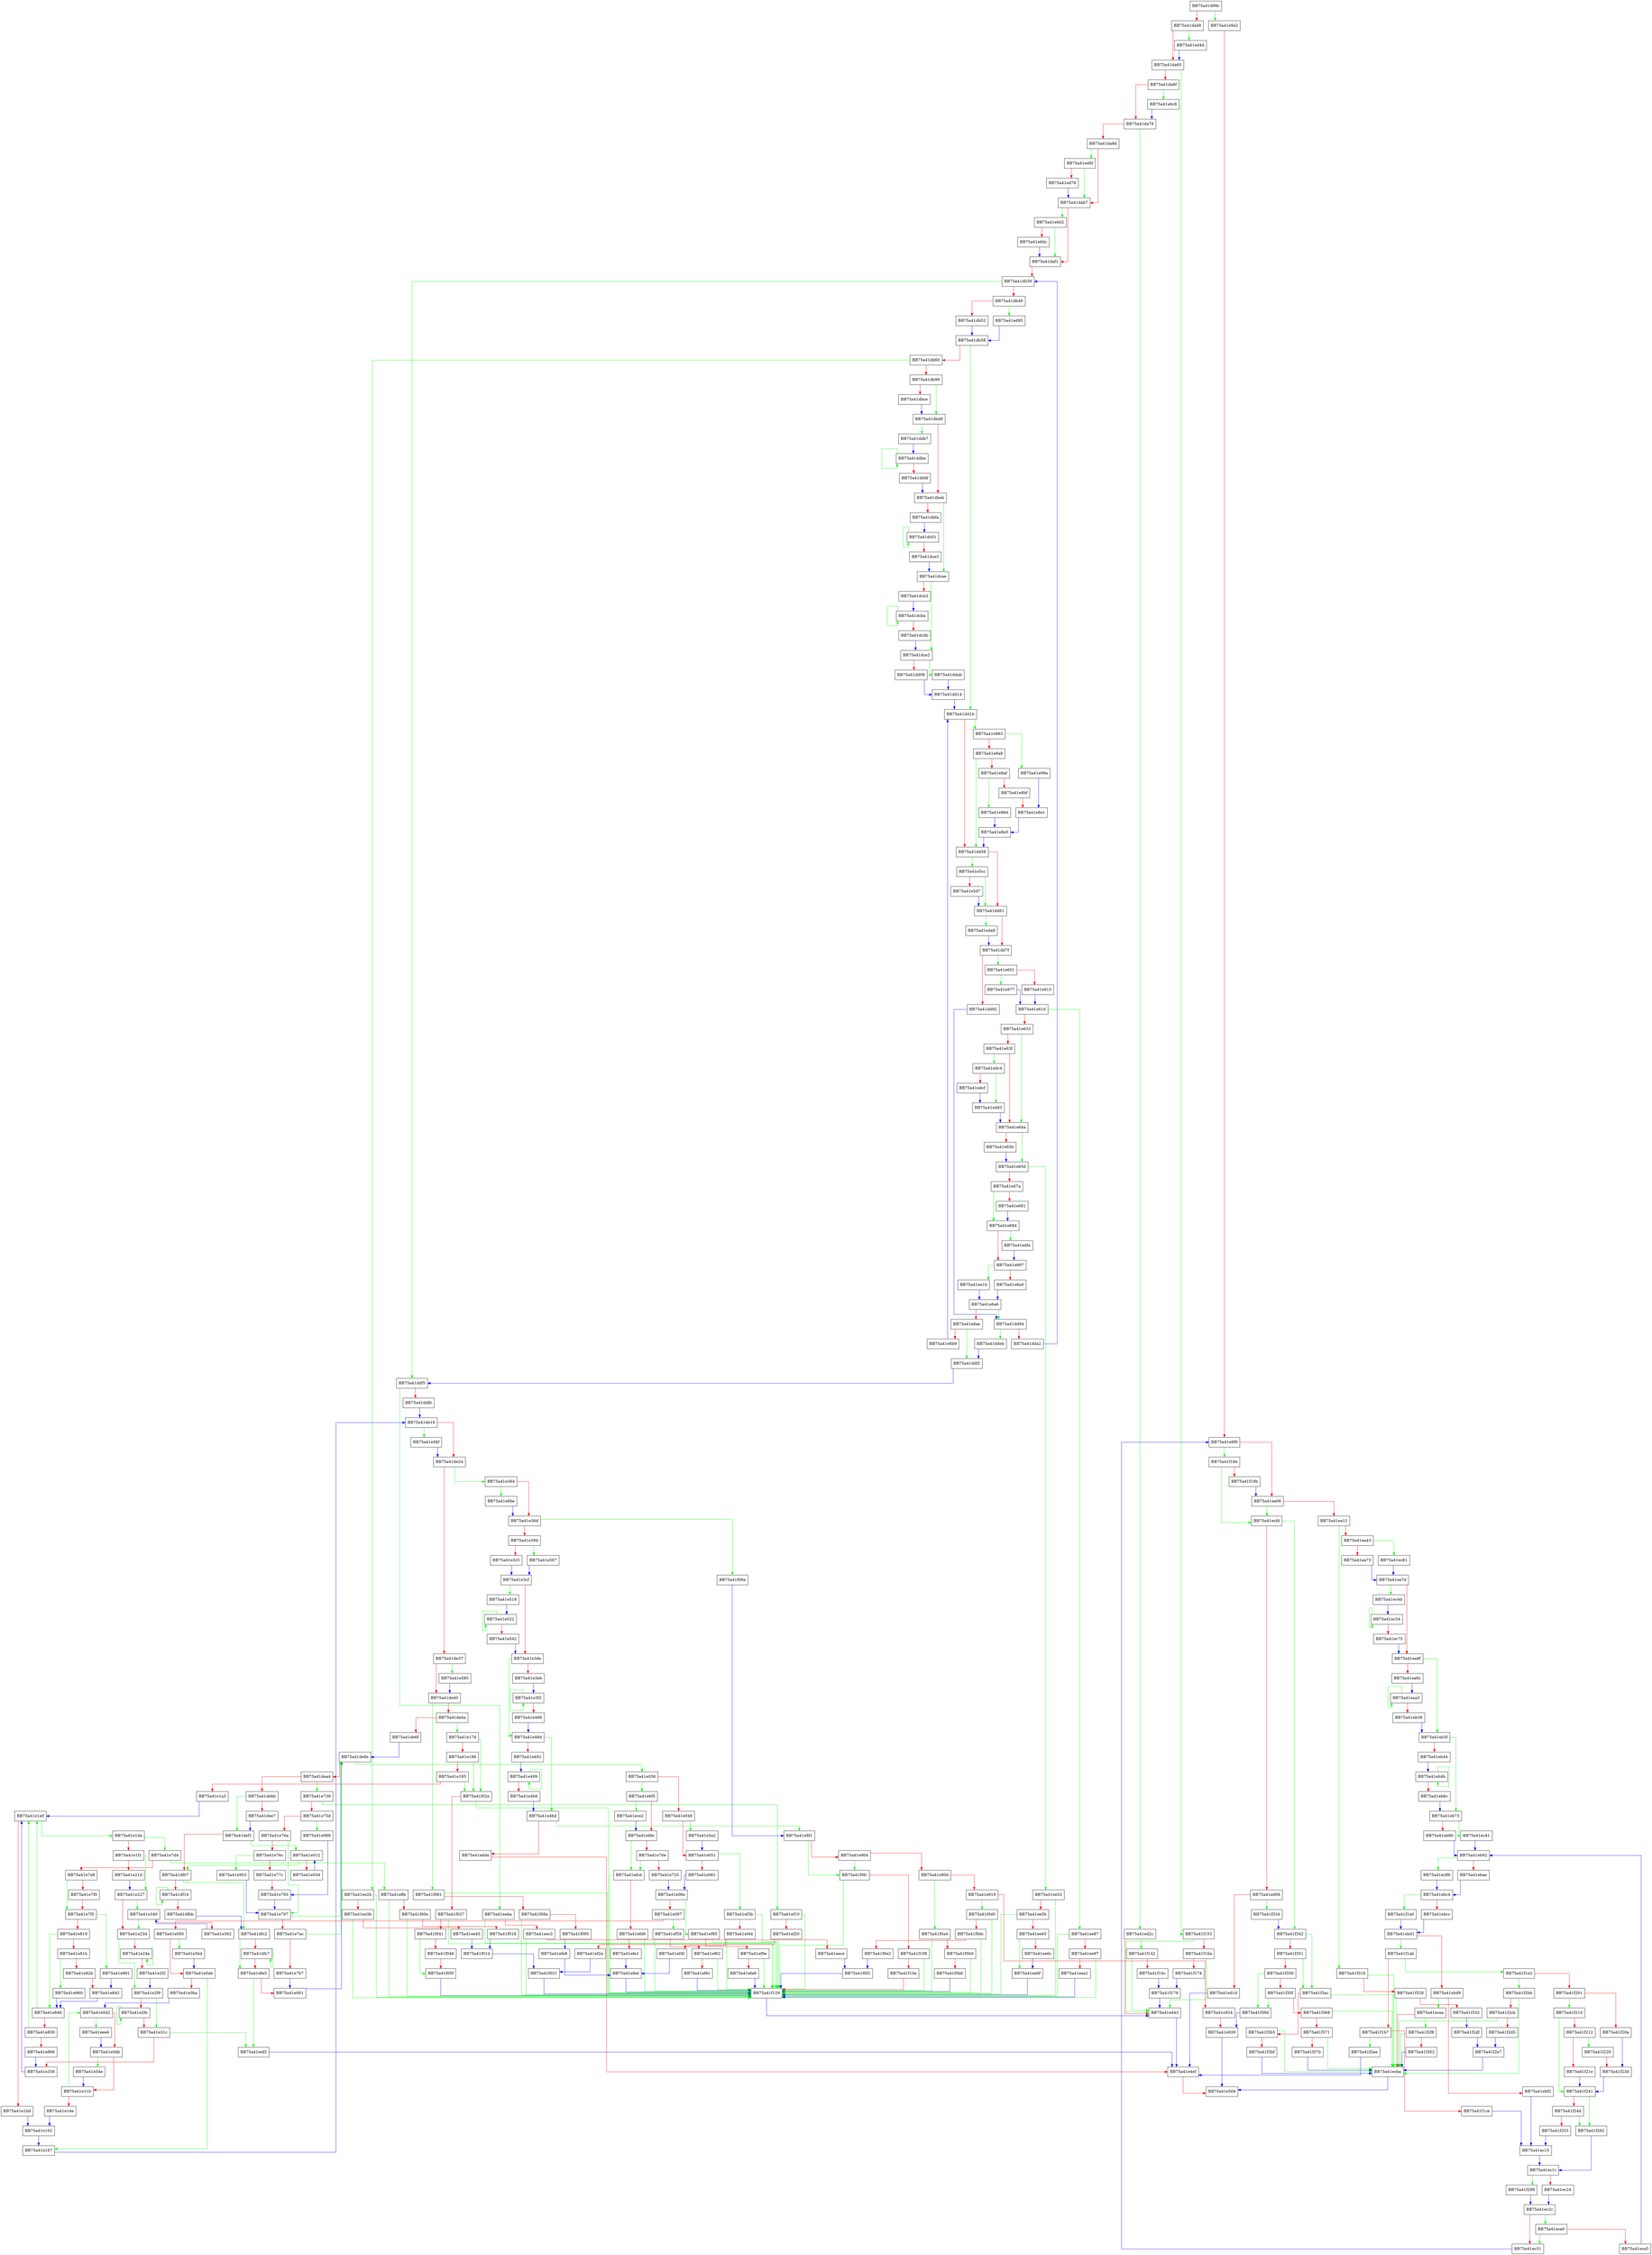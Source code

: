 digraph ConsumeInputCompressed {
  node [shape="box"];
  graph [splines=ortho];
  BB75a41d99c -> BB75a41e9a2 [color="green"];
  BB75a41d99c -> BB75a41da48 [color="red"];
  BB75a41da48 -> BB75a41ed4d [color="green"];
  BB75a41da48 -> BB75a41da65 [color="red"];
  BB75a41da65 -> BB75a41f153 [color="green"];
  BB75a41da65 -> BB75a41da6f [color="red"];
  BB75a41da6f -> BB75a41e6c8 [color="green"];
  BB75a41da6f -> BB75a41da78 [color="red"];
  BB75a41da78 -> BB75a41ed2c [color="green"];
  BB75a41da78 -> BB75a41da8d [color="red"];
  BB75a41da8d -> BB75a41ed6f [color="green"];
  BB75a41da8d -> BB75a41dab7 [color="red"];
  BB75a41dab7 -> BB75a41e6d2 [color="green"];
  BB75a41dab7 -> BB75a41daf1 [color="red"];
  BB75a41daf1 -> BB75a41db39 [color="red"];
  BB75a41db39 -> BB75a41ddf5 [color="green"];
  BB75a41db39 -> BB75a41db49 [color="red"];
  BB75a41db49 -> BB75a41ed95 [color="green"];
  BB75a41db49 -> BB75a41db52 [color="red"];
  BB75a41db52 -> BB75a41db58 [color="blue"];
  BB75a41db58 -> BB75a41dd1b [color="green"];
  BB75a41db58 -> BB75a41db60 [color="red"];
  BB75a41db60 -> BB75a41ee2b [color="green"];
  BB75a41db60 -> BB75a41db99 [color="red"];
  BB75a41db99 -> BB75a41dbd8 [color="green"];
  BB75a41db99 -> BB75a41dbce [color="red"];
  BB75a41dbce -> BB75a41dbd8 [color="blue"];
  BB75a41dbd8 -> BB75a41ddb7 [color="green"];
  BB75a41dbd8 -> BB75a41dbeb [color="red"];
  BB75a41dbeb -> BB75a41dcae [color="green"];
  BB75a41dbeb -> BB75a41dbfa [color="red"];
  BB75a41dbfa -> BB75a41dc01 [color="blue"];
  BB75a41dc01 -> BB75a41dc01 [color="green"];
  BB75a41dc01 -> BB75a41dca3 [color="red"];
  BB75a41dca3 -> BB75a41dcae [color="blue"];
  BB75a41dcae -> BB75a41dce2 [color="green"];
  BB75a41dcae -> BB75a41dcb3 [color="red"];
  BB75a41dcb3 -> BB75a41dcba [color="blue"];
  BB75a41dcba -> BB75a41dcba [color="green"];
  BB75a41dcba -> BB75a41dcdb [color="red"];
  BB75a41dcdb -> BB75a41dce2 [color="blue"];
  BB75a41dce2 -> BB75a41ddab [color="green"];
  BB75a41dce2 -> BB75a41dd08 [color="red"];
  BB75a41dd08 -> BB75a41dd14 [color="blue"];
  BB75a41dd14 -> BB75a41dd1b [color="blue"];
  BB75a41dd1b -> BB75a41e883 [color="green"];
  BB75a41dd1b -> BB75a41dd58 [color="red"];
  BB75a41dd58 -> BB75a41e5cc [color="green"];
  BB75a41dd58 -> BB75a41dd61 [color="red"];
  BB75a41dd61 -> BB75a41eda9 [color="green"];
  BB75a41dd61 -> BB75a41dd7f [color="red"];
  BB75a41dd7f -> BB75a41e601 [color="green"];
  BB75a41dd7f -> BB75a41dd92 [color="red"];
  BB75a41dd92 -> BB75a41dd94 [color="blue"];
  BB75a41dd94 -> BB75a41ddeb [color="green"];
  BB75a41dd94 -> BB75a41dda2 [color="red"];
  BB75a41dda2 -> BB75a41db39 [color="blue"];
  BB75a41ddab -> BB75a41dd14 [color="blue"];
  BB75a41ddb7 -> BB75a41ddbe [color="blue"];
  BB75a41ddbe -> BB75a41ddbe [color="green"];
  BB75a41ddbe -> BB75a41dddf [color="red"];
  BB75a41dddf -> BB75a41dbeb [color="blue"];
  BB75a41ddeb -> BB75a41ddf2 [color="blue"];
  BB75a41ddf2 -> BB75a41ddf5 [color="blue"];
  BB75a41ddf5 -> BB75a41eeba [color="green"];
  BB75a41ddf5 -> BB75a41ddfb [color="red"];
  BB75a41ddfb -> BB75a41de16 [color="blue"];
  BB75a41de16 -> BB75a41e56f [color="green"];
  BB75a41de16 -> BB75a41de24 [color="red"];
  BB75a41de24 -> BB75a41e364 [color="green"];
  BB75a41de24 -> BB75a41de37 [color="red"];
  BB75a41de37 -> BB75a41e585 [color="green"];
  BB75a41de37 -> BB75a41de40 [color="red"];
  BB75a41de40 -> BB75a41f081 [color="green"];
  BB75a41de40 -> BB75a41de4a [color="red"];
  BB75a41de4a -> BB75a41e17d [color="green"];
  BB75a41de4a -> BB75a41de6f [color="red"];
  BB75a41de6f -> BB75a41de8e [color="blue"];
  BB75a41de8e -> BB75a41e036 [color="green"];
  BB75a41de8e -> BB75a41dea4 [color="red"];
  BB75a41dea4 -> BB75a41e739 [color="green"];
  BB75a41dea4 -> BB75a41debb [color="red"];
  BB75a41debb -> BB75a41def1 [color="green"];
  BB75a41debb -> BB75a41dee7 [color="red"];
  BB75a41dee7 -> BB75a41def1 [color="blue"];
  BB75a41def1 -> BB75a41e012 [color="green"];
  BB75a41def1 -> BB75a41df07 [color="red"];
  BB75a41df07 -> BB75a41dfc2 [color="green"];
  BB75a41df07 -> BB75a41df14 [color="red"];
  BB75a41df14 -> BB75a41df14 [color="green"];
  BB75a41df14 -> BB75a41dfbb [color="red"];
  BB75a41dfbb -> BB75a41dfc2 [color="blue"];
  BB75a41dfc2 -> BB75a41dfe5 [color="green"];
  BB75a41dfc2 -> BB75a41dfc7 [color="red"];
  BB75a41dfc7 -> BB75a41dfc7 [color="green"];
  BB75a41dfc7 -> BB75a41dfe5 [color="red"];
  BB75a41dfe5 -> BB75a41eef3 [color="green"];
  BB75a41dfe5 -> BB75a41e001 [color="red"];
  BB75a41e001 -> BB75a41de8e [color="blue"];
  BB75a41e012 -> BB75a41df07 [color="green"];
  BB75a41e012 -> BB75a41e034 [color="red"];
  BB75a41e034 -> BB75a41e012 [color="blue"];
  BB75a41e036 -> BB75a41e6f5 [color="green"];
  BB75a41e036 -> BB75a41e048 [color="red"];
  BB75a41e048 -> BB75a41e5a2 [color="green"];
  BB75a41e048 -> BB75a41e051 [color="red"];
  BB75a41e051 -> BB75a41ef3b [color="green"];
  BB75a41e051 -> BB75a41e061 [color="red"];
  BB75a41e061 -> BB75a41e06e [color="blue"];
  BB75a41e06e -> BB75a41ef95 [color="green"];
  BB75a41e06e -> BB75a41e087 [color="red"];
  BB75a41e087 -> BB75a41ef59 [color="green"];
  BB75a41e087 -> BB75a41e095 [color="red"];
  BB75a41e095 -> BB75a41e5bd [color="green"];
  BB75a41e095 -> BB75a41e0ab [color="red"];
  BB75a41e0ab -> BB75a41e167 [color="green"];
  BB75a41e0ab -> BB75a41e0ba [color="red"];
  BB75a41e0ba -> BB75a41e0d2 [color="blue"];
  BB75a41e0d2 -> BB75a41eee4 [color="green"];
  BB75a41e0d2 -> BB75a41e0db [color="red"];
  BB75a41e0db -> BB75a41e54e [color="green"];
  BB75a41e0db -> BB75a41e11b [color="red"];
  BB75a41e11b -> BB75a41e0d2 [color="green"];
  BB75a41e11b -> BB75a41e14e [color="red"];
  BB75a41e14e -> BB75a41e162 [color="blue"];
  BB75a41e162 -> BB75a41e167 [color="blue"];
  BB75a41e167 -> BB75a41de16 [color="blue"];
  BB75a41e17d -> BB75a41f02e [color="green"];
  BB75a41e17d -> BB75a41e186 [color="red"];
  BB75a41e186 -> BB75a41f02e [color="green"];
  BB75a41e186 -> BB75a41e195 [color="red"];
  BB75a41e195 -> BB75a41f02e [color="green"];
  BB75a41e195 -> BB75a41e1a3 [color="red"];
  BB75a41e1a3 -> BB75a41e1a9 [color="blue"];
  BB75a41e1a9 -> BB75a41e1da [color="green"];
  BB75a41e1a9 -> BB75a41e1bd [color="red"];
  BB75a41e1bd -> BB75a41e162 [color="blue"];
  BB75a41e1da -> BB75a41e7d4 [color="green"];
  BB75a41e1da -> BB75a41e1f1 [color="red"];
  BB75a41e1f1 -> BB75a41e227 [color="green"];
  BB75a41e1f1 -> BB75a41e21d [color="red"];
  BB75a41e21d -> BB75a41e227 [color="blue"];
  BB75a41e227 -> BB75a41e340 [color="green"];
  BB75a41e227 -> BB75a41e23d [color="red"];
  BB75a41e23d -> BB75a41e2f9 [color="green"];
  BB75a41e23d -> BB75a41e24a [color="red"];
  BB75a41e24a -> BB75a41e24a [color="green"];
  BB75a41e24a -> BB75a41e2f2 [color="red"];
  BB75a41e2f2 -> BB75a41e2f9 [color="blue"];
  BB75a41e2f9 -> BB75a41e31c [color="green"];
  BB75a41e2f9 -> BB75a41e2fe [color="red"];
  BB75a41e2fe -> BB75a41e2fe [color="green"];
  BB75a41e2fe -> BB75a41e31c [color="red"];
  BB75a41e31c -> BB75a41eef3 [color="green"];
  BB75a41e31c -> BB75a41e338 [color="red"];
  BB75a41e338 -> BB75a41e1a9 [color="blue"];
  BB75a41e340 -> BB75a41e23d [color="green"];
  BB75a41e340 -> BB75a41e362 [color="red"];
  BB75a41e362 -> BB75a41e340 [color="blue"];
  BB75a41e364 -> BB75a41e6be [color="green"];
  BB75a41e364 -> BB75a41e36d [color="red"];
  BB75a41e36d -> BB75a41f09a [color="green"];
  BB75a41e36d -> BB75a41e394 [color="red"];
  BB75a41e394 -> BB75a41e567 [color="green"];
  BB75a41e394 -> BB75a41e3c5 [color="red"];
  BB75a41e3c5 -> BB75a41e3cf [color="blue"];
  BB75a41e3cf -> BB75a41e518 [color="green"];
  BB75a41e3cf -> BB75a41e3de [color="red"];
  BB75a41e3de -> BB75a41e48d [color="green"];
  BB75a41e3de -> BB75a41e3eb [color="red"];
  BB75a41e3eb -> BB75a41e3f2 [color="blue"];
  BB75a41e3f2 -> BB75a41e3f2 [color="green"];
  BB75a41e3f2 -> BB75a41e486 [color="red"];
  BB75a41e486 -> BB75a41e48d [color="blue"];
  BB75a41e48d -> BB75a41e4bd [color="green"];
  BB75a41e48d -> BB75a41e492 [color="red"];
  BB75a41e492 -> BB75a41e499 [color="blue"];
  BB75a41e499 -> BB75a41e499 [color="green"];
  BB75a41e499 -> BB75a41e4b6 [color="red"];
  BB75a41e4b6 -> BB75a41e4bd [color="blue"];
  BB75a41e4bd -> BB75a41e8f1 [color="green"];
  BB75a41e4bd -> BB75a41e4da [color="red"];
  BB75a41e4da -> BB75a41e4ef [color="red"];
  BB75a41e4ef -> BB75a41e504 [color="red"];
  BB75a41e518 -> BB75a41e522 [color="blue"];
  BB75a41e522 -> BB75a41e522 [color="green"];
  BB75a41e522 -> BB75a41e542 [color="red"];
  BB75a41e542 -> BB75a41e3de [color="blue"];
  BB75a41e54e -> BB75a41e11b [color="blue"];
  BB75a41e567 -> BB75a41e3cf [color="blue"];
  BB75a41e56f -> BB75a41de24 [color="blue"];
  BB75a41e585 -> BB75a41de40 [color="blue"];
  BB75a41e5a2 -> BB75a41e051 [color="blue"];
  BB75a41e5bd -> BB75a41e0ab [color="blue"];
  BB75a41e5cc -> BB75a41dd61 [color="green"];
  BB75a41e5cc -> BB75a41e5d7 [color="red"];
  BB75a41e5d7 -> BB75a41dd61 [color="blue"];
  BB75a41e601 -> BB75a41e977 [color="green"];
  BB75a41e601 -> BB75a41e613 [color="red"];
  BB75a41e613 -> BB75a41e61d [color="blue"];
  BB75a41e61d -> BB75a41ee87 [color="green"];
  BB75a41e61d -> BB75a41e633 [color="red"];
  BB75a41e633 -> BB75a41e64a [color="green"];
  BB75a41e633 -> BB75a41e63f [color="red"];
  BB75a41e63f -> BB75a41edc4 [color="green"];
  BB75a41e63f -> BB75a41e64a [color="red"];
  BB75a41e64a -> BB75a41e65d [color="green"];
  BB75a41e64a -> BB75a41e65b [color="red"];
  BB75a41e65b -> BB75a41e65d [color="blue"];
  BB75a41e65d -> BB75a41ee52 [color="green"];
  BB75a41e65d -> BB75a41e67a [color="red"];
  BB75a41e67a -> BB75a41e684 [color="green"];
  BB75a41e67a -> BB75a41e681 [color="red"];
  BB75a41e681 -> BB75a41e684 [color="blue"];
  BB75a41e684 -> BB75a41edfa [color="green"];
  BB75a41e684 -> BB75a41e697 [color="red"];
  BB75a41e697 -> BB75a41ee1b [color="green"];
  BB75a41e697 -> BB75a41e6a0 [color="red"];
  BB75a41e6a0 -> BB75a41e6a6 [color="blue"];
  BB75a41e6a6 -> BB75a41dd94 [color="green"];
  BB75a41e6a6 -> BB75a41e6ae [color="red"];
  BB75a41e6ae -> BB75a41ddf2 [color="green"];
  BB75a41e6ae -> BB75a41e6b9 [color="red"];
  BB75a41e6b9 -> BB75a41dd1b [color="blue"];
  BB75a41e6be -> BB75a41e36d [color="blue"];
  BB75a41e6c8 -> BB75a41da78 [color="blue"];
  BB75a41e6d2 -> BB75a41daf1 [color="green"];
  BB75a41e6d2 -> BB75a41e6dc [color="red"];
  BB75a41e6dc -> BB75a41daf1 [color="blue"];
  BB75a41e6f5 -> BB75a41ece2 [color="green"];
  BB75a41e6f5 -> BB75a41e6fe [color="red"];
  BB75a41e6fe -> BB75a41efcd [color="green"];
  BB75a41e6fe -> BB75a41e70e [color="red"];
  BB75a41e70e -> BB75a41efcd [color="green"];
  BB75a41e70e -> BB75a41e725 [color="red"];
  BB75a41e725 -> BB75a41e06e [color="blue"];
  BB75a41e739 -> BB75a41ef10 [color="green"];
  BB75a41e739 -> BB75a41e75d [color="red"];
  BB75a41e75d -> BB75a41e988 [color="green"];
  BB75a41e75d -> BB75a41e76a [color="red"];
  BB75a41e76a -> BB75a41e797 [color="green"];
  BB75a41e76a -> BB75a41e76c [color="red"];
  BB75a41e76c -> BB75a41e953 [color="green"];
  BB75a41e76c -> BB75a41e77c [color="red"];
  BB75a41e77c -> BB75a41e793 [color="red"];
  BB75a41e793 -> BB75a41e797 [color="blue"];
  BB75a41e797 -> BB75a41de8e [color="green"];
  BB75a41e797 -> BB75a41e7ac [color="red"];
  BB75a41e7ac -> BB75a41de8e [color="green"];
  BB75a41e7ac -> BB75a41e7b7 [color="red"];
  BB75a41e7b7 -> BB75a41e001 [color="blue"];
  BB75a41e7d4 -> BB75a41effe [color="green"];
  BB75a41e7d4 -> BB75a41e7e8 [color="red"];
  BB75a41e7e8 -> BB75a41e7f5 [color="green"];
  BB75a41e7e8 -> BB75a41e7f0 [color="red"];
  BB75a41e7f0 -> BB75a41e7f5 [color="red"];
  BB75a41e7f5 -> BB75a41e991 [color="green"];
  BB75a41e7f5 -> BB75a41e819 [color="red"];
  BB75a41e819 -> BB75a41e846 [color="green"];
  BB75a41e819 -> BB75a41e81b [color="red"];
  BB75a41e81b -> BB75a41e960 [color="green"];
  BB75a41e81b -> BB75a41e82b [color="red"];
  BB75a41e82b -> BB75a41e842 [color="red"];
  BB75a41e842 -> BB75a41e846 [color="blue"];
  BB75a41e846 -> BB75a41e1a9 [color="green"];
  BB75a41e846 -> BB75a41e859 [color="red"];
  BB75a41e859 -> BB75a41e1a9 [color="green"];
  BB75a41e859 -> BB75a41e866 [color="red"];
  BB75a41e866 -> BB75a41e338 [color="blue"];
  BB75a41e883 -> BB75a41e99a [color="green"];
  BB75a41e883 -> BB75a41e8a9 [color="red"];
  BB75a41e8a9 -> BB75a41dd58 [color="green"];
  BB75a41e8a9 -> BB75a41e8af [color="red"];
  BB75a41e8af -> BB75a41e96d [color="green"];
  BB75a41e8af -> BB75a41e8bf [color="red"];
  BB75a41e8bf -> BB75a41e8e1 [color="red"];
  BB75a41e8e1 -> BB75a41e8e5 [color="blue"];
  BB75a41e8e5 -> BB75a41dd58 [color="blue"];
  BB75a41e8f1 -> BB75a41f0fc [color="green"];
  BB75a41e8f1 -> BB75a41e904 [color="red"];
  BB75a41e904 -> BB75a41f0fc [color="green"];
  BB75a41e904 -> BB75a41e90d [color="red"];
  BB75a41e90d -> BB75a41f0a4 [color="green"];
  BB75a41e90d -> BB75a41e919 [color="red"];
  BB75a41e919 -> BB75a41f0d0 [color="green"];
  BB75a41e919 -> BB75a41e924 [color="red"];
  BB75a41e924 -> BB75a41e939 [color="red"];
  BB75a41e939 -> BB75a41e504 [color="blue"];
  BB75a41e953 -> BB75a41e797 [color="blue"];
  BB75a41e960 -> BB75a41e846 [color="blue"];
  BB75a41e96d -> BB75a41e8e5 [color="blue"];
  BB75a41e977 -> BB75a41e61d [color="blue"];
  BB75a41e988 -> BB75a41e793 [color="blue"];
  BB75a41e991 -> BB75a41e842 [color="blue"];
  BB75a41e99a -> BB75a41e8e1 [color="blue"];
  BB75a41e9a2 -> BB75a41e9f9 [color="red"];
  BB75a41e9f9 -> BB75a41f18e [color="green"];
  BB75a41e9f9 -> BB75a41ea06 [color="red"];
  BB75a41ea06 -> BB75a41ecfd [color="green"];
  BB75a41ea06 -> BB75a41ea11 [color="red"];
  BB75a41ea11 -> BB75a41f318 [color="green"];
  BB75a41ea11 -> BB75a41ea43 [color="red"];
  BB75a41ea43 -> BB75a41ec81 [color="green"];
  BB75a41ea43 -> BB75a41ea73 [color="red"];
  BB75a41ea73 -> BB75a41ea7d [color="blue"];
  BB75a41ea7d -> BB75a41ec4d [color="green"];
  BB75a41ea7d -> BB75a41ea8f [color="red"];
  BB75a41ea8f -> BB75a41eb3f [color="green"];
  BB75a41ea8f -> BB75a41ea9c [color="red"];
  BB75a41ea9c -> BB75a41eaa3 [color="blue"];
  BB75a41eaa3 -> BB75a41eaa3 [color="green"];
  BB75a41eaa3 -> BB75a41eb38 [color="red"];
  BB75a41eb38 -> BB75a41eb3f [color="blue"];
  BB75a41eb3f -> BB75a41eb73 [color="green"];
  BB75a41eb3f -> BB75a41eb44 [color="red"];
  BB75a41eb44 -> BB75a41eb4b [color="blue"];
  BB75a41eb4b -> BB75a41eb4b [color="green"];
  BB75a41eb4b -> BB75a41eb6c [color="red"];
  BB75a41eb6c -> BB75a41eb73 [color="blue"];
  BB75a41eb73 -> BB75a41ec41 [color="green"];
  BB75a41eb73 -> BB75a41eb86 [color="red"];
  BB75a41eb86 -> BB75a41eb92 [color="blue"];
  BB75a41eb92 -> BB75a41ec89 [color="green"];
  BB75a41eb92 -> BB75a41ebae [color="red"];
  BB75a41ebae -> BB75a41ebc4 [color="blue"];
  BB75a41ebc4 -> BB75a41f1a0 [color="green"];
  BB75a41ebc4 -> BB75a41ebcc [color="red"];
  BB75a41ebcc -> BB75a41ebd1 [color="blue"];
  BB75a41ebd1 -> BB75a41f1ab [color="green"];
  BB75a41ebd1 -> BB75a41ebd9 [color="red"];
  BB75a41ebd9 -> BB75a41ecaa [color="green"];
  BB75a41ebd9 -> BB75a41ebf2 [color="red"];
  BB75a41ebf2 -> BB75a41ec15 [color="blue"];
  BB75a41ec15 -> BB75a41ec1c [color="blue"];
  BB75a41ec1c -> BB75a41f299 [color="green"];
  BB75a41ec1c -> BB75a41ec24 [color="red"];
  BB75a41ec24 -> BB75a41ec2c [color="blue"];
  BB75a41ec2c -> BB75a41eca0 [color="green"];
  BB75a41ec2c -> BB75a41ec31 [color="red"];
  BB75a41ec31 -> BB75a41e9f9 [color="blue"];
  BB75a41ec41 -> BB75a41eb92 [color="blue"];
  BB75a41ec4d -> BB75a41ec54 [color="blue"];
  BB75a41ec54 -> BB75a41ec54 [color="green"];
  BB75a41ec54 -> BB75a41ec75 [color="red"];
  BB75a41ec75 -> BB75a41ea8f [color="blue"];
  BB75a41ec81 -> BB75a41ea7d [color="blue"];
  BB75a41ec89 -> BB75a41ebc4 [color="blue"];
  BB75a41eca0 -> BB75a41ec31 [color="green"];
  BB75a41eca0 -> BB75a41eca5 [color="red"];
  BB75a41eca5 -> BB75a41eb92 [color="blue"];
  BB75a41ecaa -> BB75a41f2f8 [color="green"];
  BB75a41ecaa -> BB75a41ecba [color="red"];
  BB75a41ecba -> BB75a41e504 [color="blue"];
  BB75a41ece2 -> BB75a41e6fe [color="blue"];
  BB75a41ecfd -> BB75a41f342 [color="green"];
  BB75a41ecfd -> BB75a41ed08 [color="red"];
  BB75a41ed08 -> BB75a41f334 [color="green"];
  BB75a41ed08 -> BB75a41ed1d [color="red"];
  BB75a41ed1d -> BB75a41e4ef [color="blue"];
  BB75a41ed2c -> BB75a41f142 [color="green"];
  BB75a41ed2c -> BB75a41ed43 [color="red"];
  BB75a41ed43 -> BB75a41e4ef [color="blue"];
  BB75a41ed4d -> BB75a41da65 [color="blue"];
  BB75a41ed6f -> BB75a41dab7 [color="green"];
  BB75a41ed6f -> BB75a41ed78 [color="red"];
  BB75a41ed78 -> BB75a41dab7 [color="blue"];
  BB75a41ed95 -> BB75a41db58 [color="blue"];
  BB75a41eda9 -> BB75a41dd7f [color="blue"];
  BB75a41edc4 -> BB75a41edd3 [color="green"];
  BB75a41edc4 -> BB75a41edcf [color="red"];
  BB75a41edcf -> BB75a41edd3 [color="blue"];
  BB75a41edd3 -> BB75a41e64a [color="blue"];
  BB75a41edfa -> BB75a41e697 [color="blue"];
  BB75a41ee1b -> BB75a41e6a6 [color="blue"];
  BB75a41ee2b -> BB75a41f129 [color="green"];
  BB75a41ee2b -> BB75a41ee3b [color="red"];
  BB75a41ee3b -> BB75a41f129 [color="green"];
  BB75a41ee3b -> BB75a41ee45 [color="red"];
  BB75a41ee45 -> BB75a41f01d [color="blue"];
  BB75a41ee52 -> BB75a41f129 [color="green"];
  BB75a41ee52 -> BB75a41ee5b [color="red"];
  BB75a41ee5b -> BB75a41f129 [color="green"];
  BB75a41ee5b -> BB75a41ee65 [color="red"];
  BB75a41ee65 -> BB75a41ee6f [color="green"];
  BB75a41ee65 -> BB75a41ee6c [color="red"];
  BB75a41ee6c -> BB75a41ee6f [color="blue"];
  BB75a41ee6f -> BB75a41f129 [color="blue"];
  BB75a41ee87 -> BB75a41f129 [color="green"];
  BB75a41ee87 -> BB75a41ee97 [color="red"];
  BB75a41ee97 -> BB75a41f129 [color="green"];
  BB75a41ee97 -> BB75a41eea1 [color="red"];
  BB75a41eea1 -> BB75a41f129 [color="blue"];
  BB75a41eeba -> BB75a41f129 [color="green"];
  BB75a41eeba -> BB75a41eec3 [color="red"];
  BB75a41eec3 -> BB75a41f129 [color="green"];
  BB75a41eec3 -> BB75a41eece [color="red"];
  BB75a41eece -> BB75a41f0f2 [color="blue"];
  BB75a41eee4 -> BB75a41e0db [color="blue"];
  BB75a41eef3 -> BB75a41e4ef [color="blue"];
  BB75a41ef10 -> BB75a41f129 [color="green"];
  BB75a41ef10 -> BB75a41ef20 [color="red"];
  BB75a41ef20 -> BB75a41f129 [color="green"];
  BB75a41ef20 -> BB75a41ef2a [color="red"];
  BB75a41ef2a -> BB75a41f021 [color="blue"];
  BB75a41ef3b -> BB75a41f129 [color="green"];
  BB75a41ef3b -> BB75a41ef44 [color="red"];
  BB75a41ef44 -> BB75a41f129 [color="green"];
  BB75a41ef44 -> BB75a41ef4f [color="red"];
  BB75a41ef4f -> BB75a41efed [color="blue"];
  BB75a41ef59 -> BB75a41f129 [color="green"];
  BB75a41ef59 -> BB75a41ef62 [color="red"];
  BB75a41ef62 -> BB75a41f129 [color="green"];
  BB75a41ef62 -> BB75a41ef6c [color="red"];
  BB75a41ef6c -> BB75a41f129 [color="blue"];
  BB75a41ef95 -> BB75a41f129 [color="green"];
  BB75a41ef95 -> BB75a41ef9e [color="red"];
  BB75a41ef9e -> BB75a41f129 [color="green"];
  BB75a41ef9e -> BB75a41efa8 [color="red"];
  BB75a41efa8 -> BB75a41f129 [color="blue"];
  BB75a41efcd -> BB75a41f129 [color="green"];
  BB75a41efcd -> BB75a41efd6 [color="red"];
  BB75a41efd6 -> BB75a41f129 [color="green"];
  BB75a41efd6 -> BB75a41efe1 [color="red"];
  BB75a41efe1 -> BB75a41efed [color="blue"];
  BB75a41efe8 -> BB75a41efed [color="blue"];
  BB75a41efed -> BB75a41f129 [color="blue"];
  BB75a41effe -> BB75a41f129 [color="green"];
  BB75a41effe -> BB75a41f00e [color="red"];
  BB75a41f00e -> BB75a41f129 [color="green"];
  BB75a41f00e -> BB75a41f018 [color="red"];
  BB75a41f018 -> BB75a41f01d [color="blue"];
  BB75a41f01d -> BB75a41f021 [color="blue"];
  BB75a41f021 -> BB75a41f129 [color="blue"];
  BB75a41f02e -> BB75a41f129 [color="green"];
  BB75a41f02e -> BB75a41f037 [color="red"];
  BB75a41f037 -> BB75a41f129 [color="green"];
  BB75a41f037 -> BB75a41f041 [color="red"];
  BB75a41f041 -> BB75a41f05f [color="green"];
  BB75a41f041 -> BB75a41f046 [color="red"];
  BB75a41f046 -> BB75a41f05f [color="red"];
  BB75a41f05f -> BB75a41f129 [color="blue"];
  BB75a41f081 -> BB75a41f129 [color="green"];
  BB75a41f081 -> BB75a41f08a [color="red"];
  BB75a41f08a -> BB75a41f129 [color="green"];
  BB75a41f08a -> BB75a41f095 [color="red"];
  BB75a41f095 -> BB75a41efe8 [color="blue"];
  BB75a41f09a -> BB75a41e8f1 [color="blue"];
  BB75a41f0a4 -> BB75a41f129 [color="green"];
  BB75a41f0a4 -> BB75a41f0b0 [color="red"];
  BB75a41f0b0 -> BB75a41f129 [color="green"];
  BB75a41f0b0 -> BB75a41f0b6 [color="red"];
  BB75a41f0b6 -> BB75a41f129 [color="blue"];
  BB75a41f0d0 -> BB75a41f129 [color="green"];
  BB75a41f0d0 -> BB75a41f0dc [color="red"];
  BB75a41f0dc -> BB75a41f129 [color="green"];
  BB75a41f0dc -> BB75a41f0e2 [color="red"];
  BB75a41f0e2 -> BB75a41f0f2 [color="blue"];
  BB75a41f0f2 -> BB75a41f129 [color="blue"];
  BB75a41f0fc -> BB75a41f129 [color="green"];
  BB75a41f0fc -> BB75a41f108 [color="red"];
  BB75a41f108 -> BB75a41f129 [color="green"];
  BB75a41f108 -> BB75a41f10e [color="red"];
  BB75a41f10e -> BB75a41f129 [color="red"];
  BB75a41f129 -> BB75a41ed43 [color="blue"];
  BB75a41f142 -> BB75a41ed43 [color="green"];
  BB75a41f142 -> BB75a41f14c [color="red"];
  BB75a41f14c -> BB75a41f179 [color="blue"];
  BB75a41f153 -> BB75a41ed43 [color="green"];
  BB75a41f153 -> BB75a41f16a [color="red"];
  BB75a41f16a -> BB75a41ed43 [color="green"];
  BB75a41f16a -> BB75a41f174 [color="red"];
  BB75a41f174 -> BB75a41f179 [color="blue"];
  BB75a41f179 -> BB75a41ed43 [color="blue"];
  BB75a41f18e -> BB75a41ecfd [color="green"];
  BB75a41f18e -> BB75a41f19b [color="red"];
  BB75a41f19b -> BB75a41ea06 [color="blue"];
  BB75a41f1a0 -> BB75a41ebd1 [color="blue"];
  BB75a41f1ab -> BB75a41f1e2 [color="green"];
  BB75a41f1ab -> BB75a41f1b7 [color="red"];
  BB75a41f1b7 -> BB75a41f2aa [color="green"];
  BB75a41f1b7 -> BB75a41f1ce [color="red"];
  BB75a41f1ce -> BB75a41ec15 [color="blue"];
  BB75a41f1e2 -> BB75a41f2bb [color="green"];
  BB75a41f1e2 -> BB75a41f201 [color="red"];
  BB75a41f201 -> BB75a41f210 [color="green"];
  BB75a41f201 -> BB75a41f20a [color="red"];
  BB75a41f20a -> BB75a41f23d [color="blue"];
  BB75a41f210 -> BB75a41f241 [color="green"];
  BB75a41f210 -> BB75a41f212 [color="red"];
  BB75a41f212 -> BB75a41f228 [color="green"];
  BB75a41f212 -> BB75a41f21e [color="red"];
  BB75a41f21e -> BB75a41f241 [color="blue"];
  BB75a41f228 -> BB75a41f23d [color="red"];
  BB75a41f23d -> BB75a41f241 [color="blue"];
  BB75a41f241 -> BB75a41f282 [color="green"];
  BB75a41f241 -> BB75a41f24d [color="red"];
  BB75a41f24d -> BB75a41f282 [color="green"];
  BB75a41f24d -> BB75a41f253 [color="red"];
  BB75a41f253 -> BB75a41ec15 [color="blue"];
  BB75a41f282 -> BB75a41ec1c [color="blue"];
  BB75a41f299 -> BB75a41ec2c [color="blue"];
  BB75a41f2aa -> BB75a41e4ef [color="blue"];
  BB75a41f2bb -> BB75a41ecba [color="green"];
  BB75a41f2bb -> BB75a41f2cb [color="red"];
  BB75a41f2cb -> BB75a41ecba [color="green"];
  BB75a41f2cb -> BB75a41f2d5 [color="red"];
  BB75a41f2d5 -> BB75a41f2e7 [color="blue"];
  BB75a41f2df -> BB75a41f2e7 [color="blue"];
  BB75a41f2e7 -> BB75a41ecba [color="blue"];
  BB75a41f2f8 -> BB75a41ecba [color="green"];
  BB75a41f2f8 -> BB75a41f302 [color="red"];
  BB75a41f302 -> BB75a41ecba [color="blue"];
  BB75a41f318 -> BB75a41ecba [color="green"];
  BB75a41f318 -> BB75a41f328 [color="red"];
  BB75a41f328 -> BB75a41ecba [color="green"];
  BB75a41f328 -> BB75a41f332 [color="red"];
  BB75a41f332 -> BB75a41f2df [color="blue"];
  BB75a41f334 -> BB75a41f342 [color="blue"];
  BB75a41f342 -> BB75a41f3ac [color="green"];
  BB75a41f342 -> BB75a41f351 [color="red"];
  BB75a41f351 -> BB75a41f3ac [color="green"];
  BB75a41f351 -> BB75a41f356 [color="red"];
  BB75a41f356 -> BB75a41f39d [color="green"];
  BB75a41f356 -> BB75a41f35f [color="red"];
  BB75a41f35f -> BB75a41f39d [color="green"];
  BB75a41f35f -> BB75a41f368 [color="red"];
  BB75a41f368 -> BB75a41ecba [color="green"];
  BB75a41f368 -> BB75a41f371 [color="red"];
  BB75a41f371 -> BB75a41ecba [color="green"];
  BB75a41f371 -> BB75a41f37b [color="red"];
  BB75a41f37b -> BB75a41ecba [color="blue"];
  BB75a41f39d -> BB75a41e939 [color="blue"];
  BB75a41f3ac -> BB75a41ecba [color="green"];
  BB75a41f3ac -> BB75a41f3b5 [color="red"];
  BB75a41f3b5 -> BB75a41ecba [color="green"];
  BB75a41f3b5 -> BB75a41f3bf [color="red"];
  BB75a41f3bf -> BB75a41ecba [color="blue"];
}
